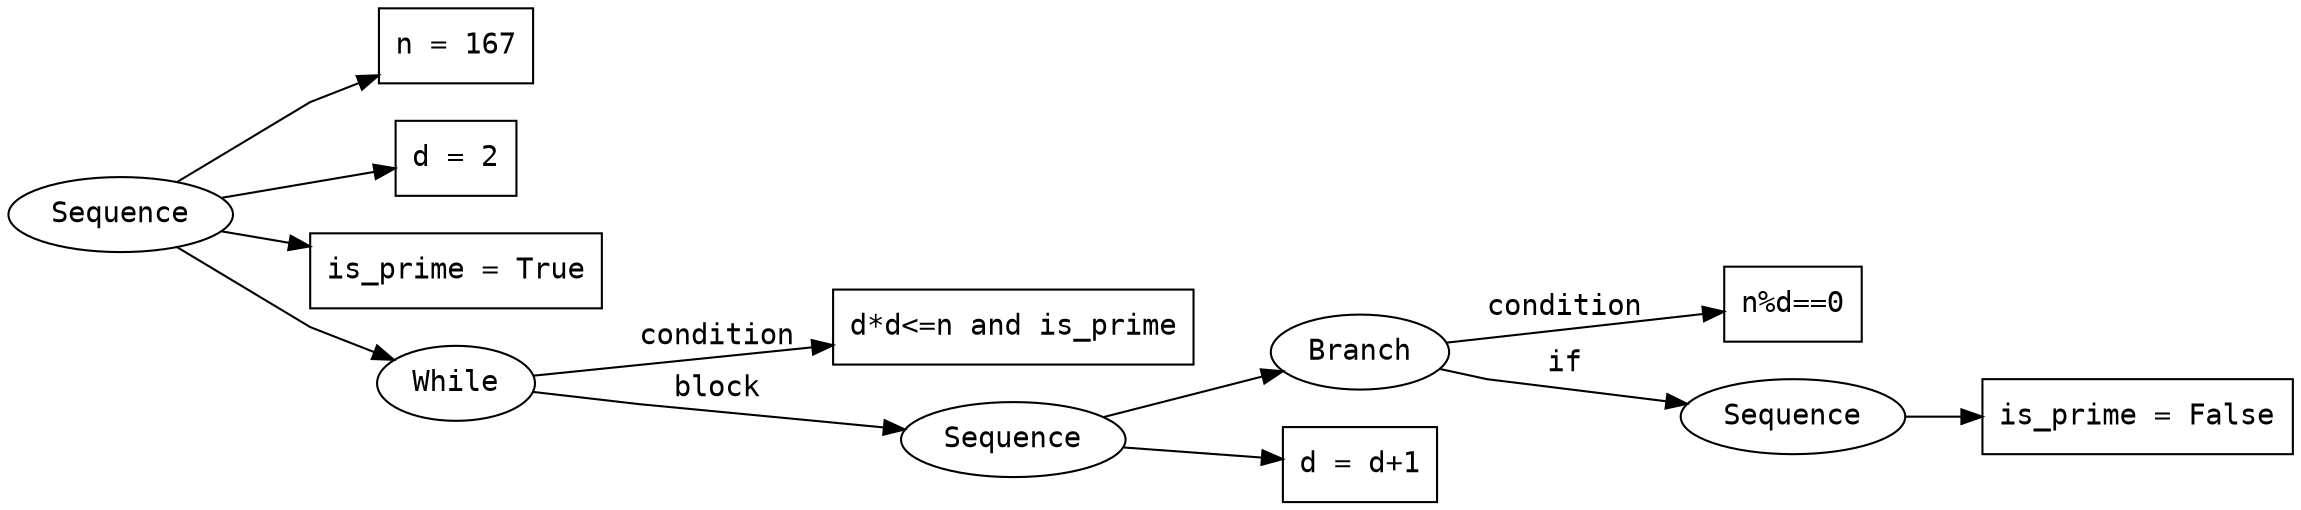 digraph {
	graph [rankdir=LR splines=polyline]
	node [fontname=monospace]
	edge [fontname=monospace]
	Seq1 [label=Sequence]
	S1 [label="n = 167" shape=box]
	Seq1 -> S1
	S2 [label="d = 2" shape=box]
	Seq1 -> S2
	S3 [label="is_prime = True" shape=box]
	Seq1 -> S3
	W4 [label=While]
	C4 [label="d*d<=n and is_prime" shape=box]
	W4 -> C4 [label=condition]
	Seq5 [label=Sequence]
	B5 [label=Branch]
	C5 [label="n%d==0" shape=box]
	B5 -> C5 [label=condition]
	Seq6 [label=Sequence]
	S6 [label="is_prime = False" shape=box]
	Seq6 -> S6
	B5 -> Seq6 [label=if]
	Seq5 -> B5
	S7 [label="d = d+1" shape=box]
	Seq5 -> S7
	W4 -> Seq5 [label=block]
	Seq1 -> W4
}
